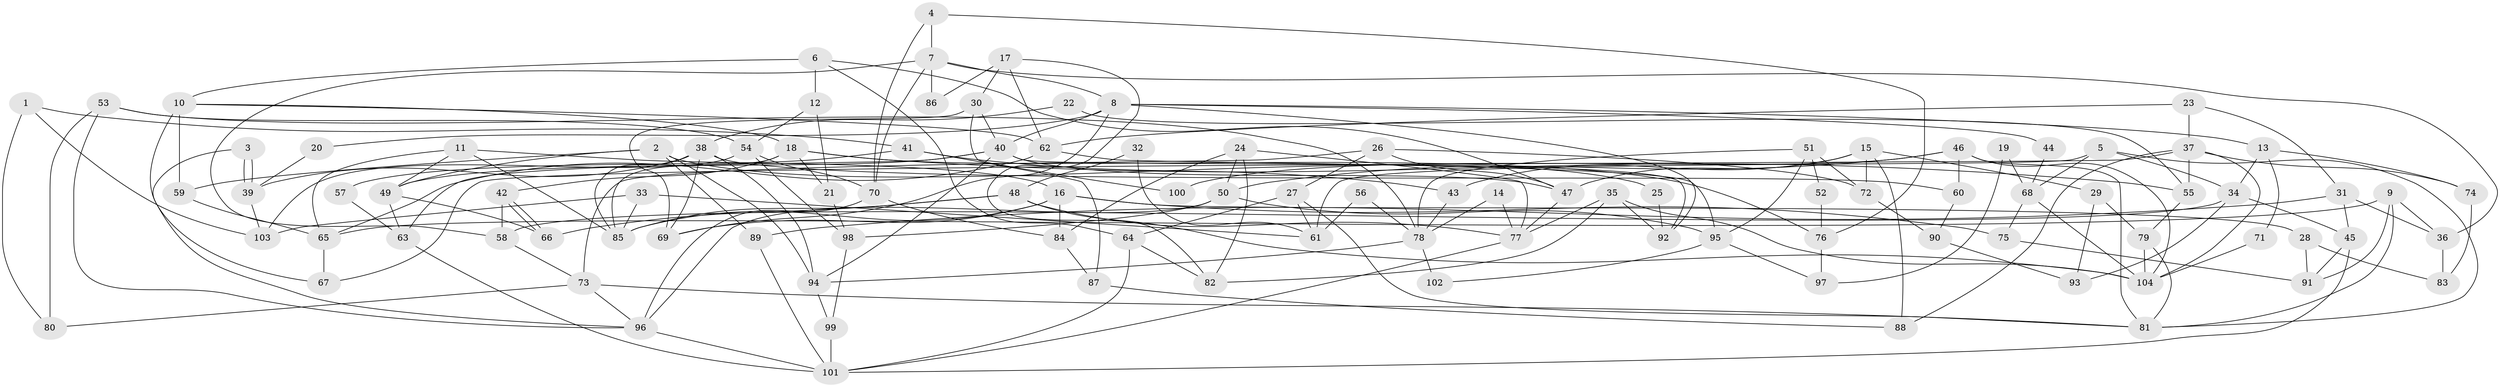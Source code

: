 // Generated by graph-tools (version 1.1) at 2025/26/03/09/25 03:26:22]
// undirected, 104 vertices, 208 edges
graph export_dot {
graph [start="1"]
  node [color=gray90,style=filled];
  1;
  2;
  3;
  4;
  5;
  6;
  7;
  8;
  9;
  10;
  11;
  12;
  13;
  14;
  15;
  16;
  17;
  18;
  19;
  20;
  21;
  22;
  23;
  24;
  25;
  26;
  27;
  28;
  29;
  30;
  31;
  32;
  33;
  34;
  35;
  36;
  37;
  38;
  39;
  40;
  41;
  42;
  43;
  44;
  45;
  46;
  47;
  48;
  49;
  50;
  51;
  52;
  53;
  54;
  55;
  56;
  57;
  58;
  59;
  60;
  61;
  62;
  63;
  64;
  65;
  66;
  67;
  68;
  69;
  70;
  71;
  72;
  73;
  74;
  75;
  76;
  77;
  78;
  79;
  80;
  81;
  82;
  83;
  84;
  85;
  86;
  87;
  88;
  89;
  90;
  91;
  92;
  93;
  94;
  95;
  96;
  97;
  98;
  99;
  100;
  101;
  102;
  103;
  104;
  1 -- 80;
  1 -- 103;
  1 -- 41;
  2 -- 59;
  2 -- 49;
  2 -- 25;
  2 -- 89;
  2 -- 94;
  3 -- 96;
  3 -- 39;
  3 -- 39;
  4 -- 7;
  4 -- 70;
  4 -- 76;
  5 -- 34;
  5 -- 68;
  5 -- 61;
  5 -- 81;
  6 -- 64;
  6 -- 47;
  6 -- 10;
  6 -- 12;
  7 -- 36;
  7 -- 8;
  7 -- 58;
  7 -- 70;
  7 -- 86;
  8 -- 92;
  8 -- 40;
  8 -- 13;
  8 -- 20;
  8 -- 44;
  8 -- 69;
  9 -- 81;
  9 -- 65;
  9 -- 36;
  9 -- 91;
  10 -- 18;
  10 -- 59;
  10 -- 62;
  10 -- 67;
  11 -- 16;
  11 -- 49;
  11 -- 65;
  11 -- 85;
  12 -- 54;
  12 -- 21;
  13 -- 74;
  13 -- 34;
  13 -- 71;
  14 -- 77;
  14 -- 78;
  15 -- 88;
  15 -- 47;
  15 -- 29;
  15 -- 43;
  15 -- 72;
  16 -- 84;
  16 -- 85;
  16 -- 28;
  16 -- 69;
  16 -- 75;
  17 -- 30;
  17 -- 62;
  17 -- 82;
  17 -- 86;
  18 -- 85;
  18 -- 21;
  18 -- 42;
  18 -- 55;
  18 -- 76;
  19 -- 68;
  19 -- 97;
  20 -- 39;
  21 -- 98;
  22 -- 38;
  22 -- 55;
  23 -- 62;
  23 -- 31;
  23 -- 37;
  24 -- 77;
  24 -- 50;
  24 -- 82;
  24 -- 84;
  25 -- 92;
  26 -- 73;
  26 -- 27;
  26 -- 47;
  26 -- 72;
  27 -- 81;
  27 -- 61;
  27 -- 64;
  28 -- 91;
  28 -- 83;
  29 -- 79;
  29 -- 93;
  30 -- 40;
  30 -- 69;
  30 -- 100;
  31 -- 89;
  31 -- 45;
  31 -- 36;
  32 -- 61;
  32 -- 48;
  33 -- 85;
  33 -- 103;
  33 -- 61;
  34 -- 58;
  34 -- 45;
  34 -- 93;
  35 -- 77;
  35 -- 82;
  35 -- 92;
  35 -- 104;
  36 -- 83;
  37 -- 104;
  37 -- 55;
  37 -- 67;
  37 -- 74;
  37 -- 88;
  38 -- 94;
  38 -- 69;
  38 -- 39;
  38 -- 60;
  38 -- 85;
  39 -- 103;
  40 -- 49;
  40 -- 47;
  40 -- 63;
  40 -- 92;
  40 -- 94;
  41 -- 43;
  41 -- 57;
  41 -- 87;
  42 -- 66;
  42 -- 66;
  42 -- 58;
  43 -- 78;
  44 -- 68;
  45 -- 101;
  45 -- 91;
  46 -- 60;
  46 -- 104;
  46 -- 50;
  46 -- 81;
  46 -- 100;
  47 -- 77;
  48 -- 85;
  48 -- 104;
  48 -- 66;
  48 -- 77;
  49 -- 66;
  49 -- 63;
  50 -- 95;
  50 -- 96;
  50 -- 98;
  51 -- 72;
  51 -- 78;
  51 -- 52;
  51 -- 95;
  52 -- 76;
  53 -- 96;
  53 -- 54;
  53 -- 78;
  53 -- 80;
  54 -- 70;
  54 -- 98;
  54 -- 103;
  55 -- 79;
  56 -- 78;
  56 -- 61;
  57 -- 63;
  58 -- 73;
  59 -- 65;
  60 -- 90;
  62 -- 65;
  62 -- 95;
  63 -- 101;
  64 -- 82;
  64 -- 101;
  65 -- 67;
  68 -- 75;
  68 -- 104;
  70 -- 96;
  70 -- 84;
  71 -- 104;
  72 -- 90;
  73 -- 81;
  73 -- 80;
  73 -- 96;
  74 -- 83;
  75 -- 91;
  76 -- 97;
  77 -- 101;
  78 -- 94;
  78 -- 102;
  79 -- 81;
  79 -- 104;
  84 -- 87;
  87 -- 88;
  89 -- 101;
  90 -- 93;
  94 -- 99;
  95 -- 97;
  95 -- 102;
  96 -- 101;
  98 -- 99;
  99 -- 101;
}
